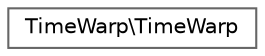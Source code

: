 digraph "Graphical Class Hierarchy"
{
 // LATEX_PDF_SIZE
  bgcolor="transparent";
  edge [fontname=Helvetica,fontsize=10,labelfontname=Helvetica,labelfontsize=10];
  node [fontname=Helvetica,fontsize=10,shape=box,height=0.2,width=0.4];
  rankdir="LR";
  Node0 [id="Node000000",label="TimeWarp\\TimeWarp",height=0.2,width=0.4,color="grey40", fillcolor="white", style="filled",URL="$classTimeWarp_1_1TimeWarp.html",tooltip=" "];
}
